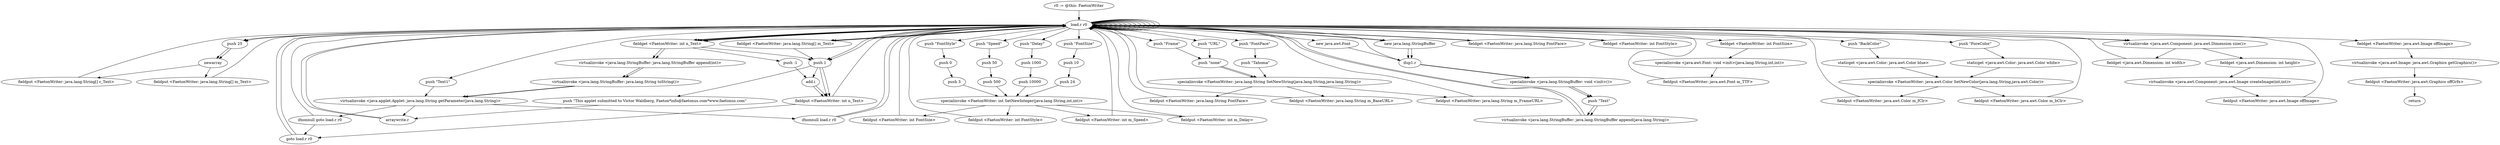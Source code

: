 digraph "" {
    "r0 := @this: FaetonWriter"
    "load.r r0"
    "r0 := @this: FaetonWriter"->"load.r r0";
    "push 25"
    "load.r r0"->"push 25";
    "newarray"
    "push 25"->"newarray";
    "fieldput <FaetonWriter: java.lang.String[] c_Text>"
    "newarray"->"fieldput <FaetonWriter: java.lang.String[] c_Text>";
    "fieldput <FaetonWriter: java.lang.String[] c_Text>"->"load.r r0";
    "load.r r0"->"push 25";
    "push 25"->"newarray";
    "fieldput <FaetonWriter: java.lang.String[] m_Text>"
    "newarray"->"fieldput <FaetonWriter: java.lang.String[] m_Text>";
    "fieldput <FaetonWriter: java.lang.String[] m_Text>"->"load.r r0";
    "push 1"
    "load.r r0"->"push 1";
    "fieldput <FaetonWriter: int n_Text>"
    "push 1"->"fieldput <FaetonWriter: int n_Text>";
    "fieldput <FaetonWriter: int n_Text>"->"load.r r0";
    "load.r r0"->"load.r r0";
    "push \"FontSize\""
    "load.r r0"->"push \"FontSize\"";
    "push 10"
    "push \"FontSize\""->"push 10";
    "push 24"
    "push 10"->"push 24";
    "specialinvoke <FaetonWriter: int SetNewInteger(java.lang.String,int,int)>"
    "push 24"->"specialinvoke <FaetonWriter: int SetNewInteger(java.lang.String,int,int)>";
    "fieldput <FaetonWriter: int FontSize>"
    "specialinvoke <FaetonWriter: int SetNewInteger(java.lang.String,int,int)>"->"fieldput <FaetonWriter: int FontSize>";
    "fieldput <FaetonWriter: int FontSize>"->"load.r r0";
    "load.r r0"->"load.r r0";
    "push \"FontStyle\""
    "load.r r0"->"push \"FontStyle\"";
    "push 0"
    "push \"FontStyle\""->"push 0";
    "push 3"
    "push 0"->"push 3";
    "push 3"->"specialinvoke <FaetonWriter: int SetNewInteger(java.lang.String,int,int)>";
    "fieldput <FaetonWriter: int FontStyle>"
    "specialinvoke <FaetonWriter: int SetNewInteger(java.lang.String,int,int)>"->"fieldput <FaetonWriter: int FontStyle>";
    "fieldput <FaetonWriter: int FontStyle>"->"load.r r0";
    "load.r r0"->"load.r r0";
    "push \"FontFace\""
    "load.r r0"->"push \"FontFace\"";
    "push \"Tahoma\""
    "push \"FontFace\""->"push \"Tahoma\"";
    "specialinvoke <FaetonWriter: java.lang.String SetNewString(java.lang.String,java.lang.String)>"
    "push \"Tahoma\""->"specialinvoke <FaetonWriter: java.lang.String SetNewString(java.lang.String,java.lang.String)>";
    "fieldput <FaetonWriter: java.lang.String FontFace>"
    "specialinvoke <FaetonWriter: java.lang.String SetNewString(java.lang.String,java.lang.String)>"->"fieldput <FaetonWriter: java.lang.String FontFace>";
    "fieldput <FaetonWriter: java.lang.String FontFace>"->"load.r r0";
    "new java.awt.Font"
    "load.r r0"->"new java.awt.Font";
    "dup1.r"
    "new java.awt.Font"->"dup1.r";
    "dup1.r"->"load.r r0";
    "fieldget <FaetonWriter: java.lang.String FontFace>"
    "load.r r0"->"fieldget <FaetonWriter: java.lang.String FontFace>";
    "fieldget <FaetonWriter: java.lang.String FontFace>"->"load.r r0";
    "fieldget <FaetonWriter: int FontStyle>"
    "load.r r0"->"fieldget <FaetonWriter: int FontStyle>";
    "fieldget <FaetonWriter: int FontStyle>"->"load.r r0";
    "fieldget <FaetonWriter: int FontSize>"
    "load.r r0"->"fieldget <FaetonWriter: int FontSize>";
    "specialinvoke <java.awt.Font: void <init>(java.lang.String,int,int)>"
    "fieldget <FaetonWriter: int FontSize>"->"specialinvoke <java.awt.Font: void <init>(java.lang.String,int,int)>";
    "fieldput <FaetonWriter: java.awt.Font m_TTF>"
    "specialinvoke <java.awt.Font: void <init>(java.lang.String,int,int)>"->"fieldput <FaetonWriter: java.awt.Font m_TTF>";
    "fieldput <FaetonWriter: java.awt.Font m_TTF>"->"load.r r0";
    "push \"Text1\""
    "load.r r0"->"push \"Text1\"";
    "virtualinvoke <java.applet.Applet: java.lang.String getParameter(java.lang.String)>"
    "push \"Text1\""->"virtualinvoke <java.applet.Applet: java.lang.String getParameter(java.lang.String)>";
    "ifnonnull goto load.r r0"
    "virtualinvoke <java.applet.Applet: java.lang.String getParameter(java.lang.String)>"->"ifnonnull goto load.r r0";
    "ifnonnull goto load.r r0"->"load.r r0";
    "fieldget <FaetonWriter: java.lang.String[] m_Text>"
    "load.r r0"->"fieldget <FaetonWriter: java.lang.String[] m_Text>";
    "fieldget <FaetonWriter: java.lang.String[] m_Text>"->"push 1";
    "push \"This applet submitted to Victor Waldberg, Faeton*info@faetonus.com*www.faetonus.com\""
    "push 1"->"push \"This applet submitted to Victor Waldberg, Faeton*info@faetonus.com*www.faetonus.com\"";
    "arraywrite.r"
    "push \"This applet submitted to Victor Waldberg, Faeton*info@faetonus.com*www.faetonus.com\""->"arraywrite.r";
    "arraywrite.r"->"load.r r0";
    "load.r r0"->"push 1";
    "push 1"->"fieldput <FaetonWriter: int n_Text>";
    "goto load.r r0"
    "fieldput <FaetonWriter: int n_Text>"->"goto load.r r0";
    "goto load.r r0"->"load.r r0";
    "load.r r0"->"load.r r0";
    "push \"ForeColor\""
    "load.r r0"->"push \"ForeColor\"";
    "staticget <java.awt.Color: java.awt.Color white>"
    "push \"ForeColor\""->"staticget <java.awt.Color: java.awt.Color white>";
    "specialinvoke <FaetonWriter: java.awt.Color SetNewColor(java.lang.String,java.awt.Color)>"
    "staticget <java.awt.Color: java.awt.Color white>"->"specialinvoke <FaetonWriter: java.awt.Color SetNewColor(java.lang.String,java.awt.Color)>";
    "fieldput <FaetonWriter: java.awt.Color m_fClr>"
    "specialinvoke <FaetonWriter: java.awt.Color SetNewColor(java.lang.String,java.awt.Color)>"->"fieldput <FaetonWriter: java.awt.Color m_fClr>";
    "fieldput <FaetonWriter: java.awt.Color m_fClr>"->"load.r r0";
    "load.r r0"->"load.r r0";
    "push \"BackColor\""
    "load.r r0"->"push \"BackColor\"";
    "staticget <java.awt.Color: java.awt.Color blue>"
    "push \"BackColor\""->"staticget <java.awt.Color: java.awt.Color blue>";
    "staticget <java.awt.Color: java.awt.Color blue>"->"specialinvoke <FaetonWriter: java.awt.Color SetNewColor(java.lang.String,java.awt.Color)>";
    "fieldput <FaetonWriter: java.awt.Color m_bClr>"
    "specialinvoke <FaetonWriter: java.awt.Color SetNewColor(java.lang.String,java.awt.Color)>"->"fieldput <FaetonWriter: java.awt.Color m_bClr>";
    "fieldput <FaetonWriter: java.awt.Color m_bClr>"->"load.r r0";
    "load.r r0"->"load.r r0";
    "push \"Speed\""
    "load.r r0"->"push \"Speed\"";
    "push 50"
    "push \"Speed\""->"push 50";
    "push 500"
    "push 50"->"push 500";
    "push 500"->"specialinvoke <FaetonWriter: int SetNewInteger(java.lang.String,int,int)>";
    "fieldput <FaetonWriter: int m_Speed>"
    "specialinvoke <FaetonWriter: int SetNewInteger(java.lang.String,int,int)>"->"fieldput <FaetonWriter: int m_Speed>";
    "fieldput <FaetonWriter: int m_Speed>"->"load.r r0";
    "load.r r0"->"load.r r0";
    "push \"Delay\""
    "load.r r0"->"push \"Delay\"";
    "push 1000"
    "push \"Delay\""->"push 1000";
    "push 10000"
    "push 1000"->"push 10000";
    "push 10000"->"specialinvoke <FaetonWriter: int SetNewInteger(java.lang.String,int,int)>";
    "fieldput <FaetonWriter: int m_Delay>"
    "specialinvoke <FaetonWriter: int SetNewInteger(java.lang.String,int,int)>"->"fieldput <FaetonWriter: int m_Delay>";
    "fieldput <FaetonWriter: int m_Delay>"->"load.r r0";
    "load.r r0"->"load.r r0";
    "push \"URL\""
    "load.r r0"->"push \"URL\"";
    "push \"none\""
    "push \"URL\""->"push \"none\"";
    "push \"none\""->"specialinvoke <FaetonWriter: java.lang.String SetNewString(java.lang.String,java.lang.String)>";
    "fieldput <FaetonWriter: java.lang.String m_BaseURL>"
    "specialinvoke <FaetonWriter: java.lang.String SetNewString(java.lang.String,java.lang.String)>"->"fieldput <FaetonWriter: java.lang.String m_BaseURL>";
    "fieldput <FaetonWriter: java.lang.String m_BaseURL>"->"load.r r0";
    "load.r r0"->"load.r r0";
    "push \"Frame\""
    "load.r r0"->"push \"Frame\"";
    "push \"Frame\""->"push \"none\"";
    "push \"none\""->"specialinvoke <FaetonWriter: java.lang.String SetNewString(java.lang.String,java.lang.String)>";
    "fieldput <FaetonWriter: java.lang.String m_FrameURL>"
    "specialinvoke <FaetonWriter: java.lang.String SetNewString(java.lang.String,java.lang.String)>"->"fieldput <FaetonWriter: java.lang.String m_FrameURL>";
    "fieldput <FaetonWriter: java.lang.String m_FrameURL>"->"load.r r0";
    "load.r r0"->"load.r r0";
    "load.r r0"->"load.r r0";
    "virtualinvoke <java.awt.Component: java.awt.Dimension size()>"
    "load.r r0"->"virtualinvoke <java.awt.Component: java.awt.Dimension size()>";
    "fieldget <java.awt.Dimension: int width>"
    "virtualinvoke <java.awt.Component: java.awt.Dimension size()>"->"fieldget <java.awt.Dimension: int width>";
    "fieldget <java.awt.Dimension: int width>"->"load.r r0";
    "load.r r0"->"virtualinvoke <java.awt.Component: java.awt.Dimension size()>";
    "fieldget <java.awt.Dimension: int height>"
    "virtualinvoke <java.awt.Component: java.awt.Dimension size()>"->"fieldget <java.awt.Dimension: int height>";
    "virtualinvoke <java.awt.Component: java.awt.Image createImage(int,int)>"
    "fieldget <java.awt.Dimension: int height>"->"virtualinvoke <java.awt.Component: java.awt.Image createImage(int,int)>";
    "fieldput <FaetonWriter: java.awt.Image offImage>"
    "virtualinvoke <java.awt.Component: java.awt.Image createImage(int,int)>"->"fieldput <FaetonWriter: java.awt.Image offImage>";
    "fieldput <FaetonWriter: java.awt.Image offImage>"->"load.r r0";
    "load.r r0"->"load.r r0";
    "fieldget <FaetonWriter: java.awt.Image offImage>"
    "load.r r0"->"fieldget <FaetonWriter: java.awt.Image offImage>";
    "virtualinvoke <java.awt.Image: java.awt.Graphics getGraphics()>"
    "fieldget <FaetonWriter: java.awt.Image offImage>"->"virtualinvoke <java.awt.Image: java.awt.Graphics getGraphics()>";
    "fieldput <FaetonWriter: java.awt.Graphics offGrfx>"
    "virtualinvoke <java.awt.Image: java.awt.Graphics getGraphics()>"->"fieldput <FaetonWriter: java.awt.Graphics offGrfx>";
    "return"
    "fieldput <FaetonWriter: java.awt.Graphics offGrfx>"->"return";
    "ifnonnull goto load.r r0"->"goto load.r r0";
    "goto load.r r0"->"load.r r0";
    "new java.lang.StringBuffer"
    "load.r r0"->"new java.lang.StringBuffer";
    "new java.lang.StringBuffer"->"dup1.r";
    "specialinvoke <java.lang.StringBuffer: void <init>()>"
    "dup1.r"->"specialinvoke <java.lang.StringBuffer: void <init>()>";
    "push \"Text\""
    "specialinvoke <java.lang.StringBuffer: void <init>()>"->"push \"Text\"";
    "virtualinvoke <java.lang.StringBuffer: java.lang.StringBuffer append(java.lang.String)>"
    "push \"Text\""->"virtualinvoke <java.lang.StringBuffer: java.lang.StringBuffer append(java.lang.String)>";
    "virtualinvoke <java.lang.StringBuffer: java.lang.StringBuffer append(java.lang.String)>"->"load.r r0";
    "fieldget <FaetonWriter: int n_Text>"
    "load.r r0"->"fieldget <FaetonWriter: int n_Text>";
    "virtualinvoke <java.lang.StringBuffer: java.lang.StringBuffer append(int)>"
    "fieldget <FaetonWriter: int n_Text>"->"virtualinvoke <java.lang.StringBuffer: java.lang.StringBuffer append(int)>";
    "virtualinvoke <java.lang.StringBuffer: java.lang.String toString()>"
    "virtualinvoke <java.lang.StringBuffer: java.lang.StringBuffer append(int)>"->"virtualinvoke <java.lang.StringBuffer: java.lang.String toString()>";
    "virtualinvoke <java.lang.StringBuffer: java.lang.String toString()>"->"virtualinvoke <java.applet.Applet: java.lang.String getParameter(java.lang.String)>";
    "ifnonnull load.r r0"
    "virtualinvoke <java.applet.Applet: java.lang.String getParameter(java.lang.String)>"->"ifnonnull load.r r0";
    "ifnonnull load.r r0"->"load.r r0";
    "load.r r0"->"load.r r0";
    "load.r r0"->"fieldget <FaetonWriter: int n_Text>";
    "push -1"
    "fieldget <FaetonWriter: int n_Text>"->"push -1";
    "add.i"
    "push -1"->"add.i";
    "add.i"->"fieldput <FaetonWriter: int n_Text>";
    "ifnonnull load.r r0"->"load.r r0";
    "load.r r0"->"fieldget <FaetonWriter: java.lang.String[] m_Text>";
    "fieldget <FaetonWriter: java.lang.String[] m_Text>"->"load.r r0";
    "load.r r0"->"fieldget <FaetonWriter: int n_Text>";
    "fieldget <FaetonWriter: int n_Text>"->"load.r r0";
    "load.r r0"->"new java.lang.StringBuffer";
    "new java.lang.StringBuffer"->"dup1.r";
    "dup1.r"->"specialinvoke <java.lang.StringBuffer: void <init>()>";
    "specialinvoke <java.lang.StringBuffer: void <init>()>"->"push \"Text\"";
    "push \"Text\""->"virtualinvoke <java.lang.StringBuffer: java.lang.StringBuffer append(java.lang.String)>";
    "virtualinvoke <java.lang.StringBuffer: java.lang.StringBuffer append(java.lang.String)>"->"load.r r0";
    "load.r r0"->"fieldget <FaetonWriter: int n_Text>";
    "fieldget <FaetonWriter: int n_Text>"->"virtualinvoke <java.lang.StringBuffer: java.lang.StringBuffer append(int)>";
    "virtualinvoke <java.lang.StringBuffer: java.lang.StringBuffer append(int)>"->"virtualinvoke <java.lang.StringBuffer: java.lang.String toString()>";
    "virtualinvoke <java.lang.StringBuffer: java.lang.String toString()>"->"virtualinvoke <java.applet.Applet: java.lang.String getParameter(java.lang.String)>";
    "virtualinvoke <java.applet.Applet: java.lang.String getParameter(java.lang.String)>"->"arraywrite.r";
    "arraywrite.r"->"load.r r0";
    "load.r r0"->"load.r r0";
    "load.r r0"->"fieldget <FaetonWriter: int n_Text>";
    "fieldget <FaetonWriter: int n_Text>"->"push 1";
    "push 1"->"add.i";
    "add.i"->"fieldput <FaetonWriter: int n_Text>";
}
